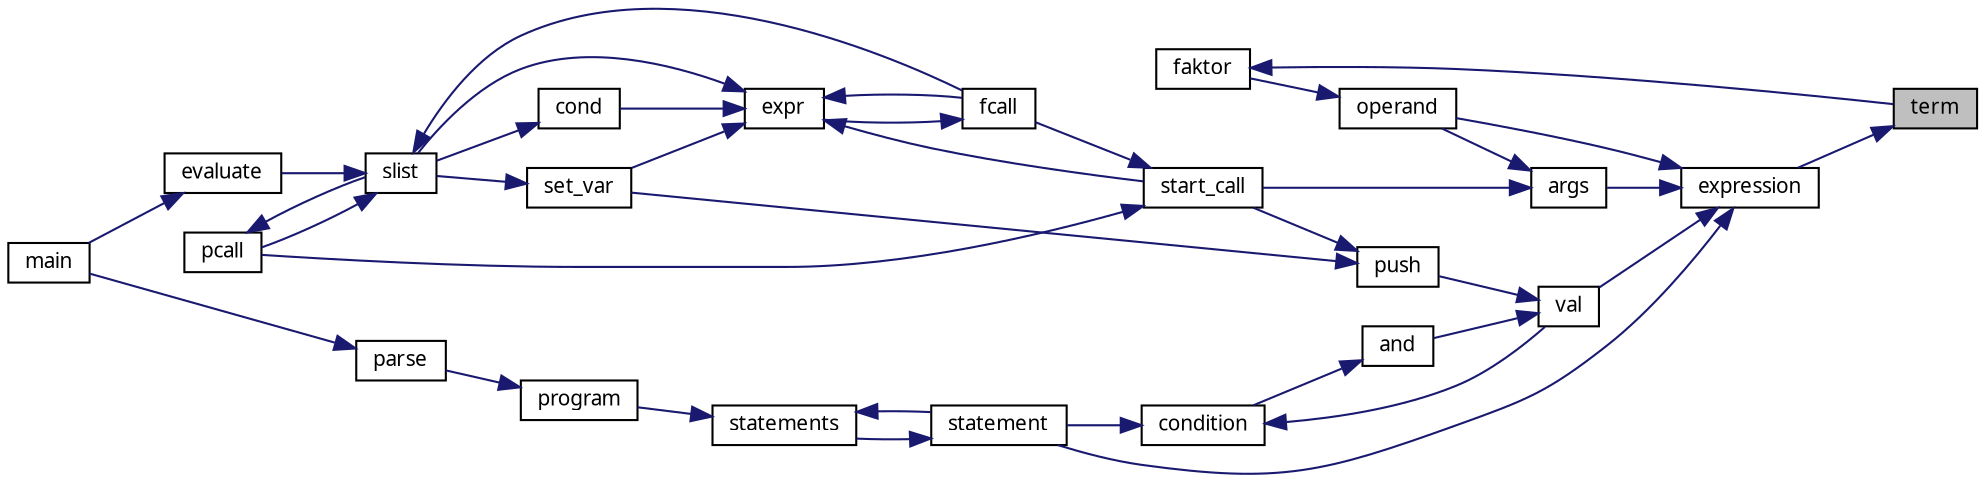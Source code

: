 digraph "term"
{
 // LATEX_PDF_SIZE
  edge [fontname="LiberationSans-Regular.ttf",fontsize="10",labelfontname="LiberationSans-Regular.ttf",labelfontsize="10"];
  node [fontname="LiberationSans-Regular.ttf",fontsize="10",shape=record];
  rankdir="RL";
  Node1 [label="term",height=0.2,width=0.4,color="black", fillcolor="grey75", style="filled", fontcolor="black",tooltip="Parsen von Termen."];
  Node1 -> Node2 [dir="back",color="midnightblue",fontsize="10",style="solid",fontname="LiberationSans-Regular.ttf"];
  Node2 [label="expression",height=0.2,width=0.4,color="black", fillcolor="white", style="filled",URL="$parse_8c.html#ae1b73fa9a679f12f99603a8e036f29a1",tooltip="Parsen von mathematischen Ausdrücken."];
  Node2 -> Node3 [dir="back",color="midnightblue",fontsize="10",style="solid",fontname="LiberationSans-Regular.ttf"];
  Node3 [label="args",height=0.2,width=0.4,color="black", fillcolor="white", style="filled",URL="$parse_8c.html#a2163d6cb4e700c66c35600edcc97aee7",tooltip="Parsen von Argument-Listen."];
  Node3 -> Node4 [dir="back",color="midnightblue",fontsize="10",style="solid",fontname="LiberationSans-Regular.ttf"];
  Node4 [label="operand",height=0.2,width=0.4,color="black", fillcolor="white", style="filled",URL="$parse_8c.html#ab9515122dd01b9c3bf6934505b9d6106",tooltip="Parsen von Operanden."];
  Node4 -> Node5 [dir="back",color="midnightblue",fontsize="10",style="solid",fontname="LiberationSans-Regular.ttf"];
  Node5 [label="faktor",height=0.2,width=0.4,color="black", fillcolor="white", style="filled",URL="$parse_8c.html#a340afd1a010d6fc6a7d4ed1f4cd0abbf",tooltip="Parsen von Faktoren."];
  Node5 -> Node1 [dir="back",color="midnightblue",fontsize="10",style="solid",fontname="LiberationSans-Regular.ttf"];
  Node3 -> Node6 [dir="back",color="midnightblue",fontsize="10",style="solid",fontname="LiberationSans-Regular.ttf"];
  Node6 [label="start_call",height=0.2,width=0.4,color="black", fillcolor="white", style="filled",URL="$eval_8c.html#aae26c99fcd5b82d115189b1122f5d0a0",tooltip=" "];
  Node6 -> Node7 [dir="back",color="midnightblue",fontsize="10",style="solid",fontname="LiberationSans-Regular.ttf"];
  Node7 [label="fcall",height=0.2,width=0.4,color="black", fillcolor="white", style="filled",URL="$eval_8c.html#ac7678808a3b57ca1539a03201cec88be",tooltip=" "];
  Node7 -> Node8 [dir="back",color="midnightblue",fontsize="10",style="solid",fontname="LiberationSans-Regular.ttf"];
  Node8 [label="expr",height=0.2,width=0.4,color="black", fillcolor="white", style="filled",URL="$eval_8c.html#a5d44ae5aa9326005cd76588b7724e2ac",tooltip=" "];
  Node8 -> Node9 [dir="back",color="midnightblue",fontsize="10",style="solid",fontname="LiberationSans-Regular.ttf"];
  Node9 [label="cond",height=0.2,width=0.4,color="black", fillcolor="white", style="filled",URL="$eval_8c.html#a7255fc522dbc6c7f45f35843550b05b4",tooltip=" "];
  Node9 -> Node10 [dir="back",color="midnightblue",fontsize="10",style="solid",fontname="LiberationSans-Regular.ttf"];
  Node10 [label="slist",height=0.2,width=0.4,color="black", fillcolor="white", style="filled",URL="$eval_8c.html#a7fe074caebef01ff0146927c0532f3cc",tooltip=" "];
  Node10 -> Node11 [dir="back",color="midnightblue",fontsize="10",style="solid",fontname="LiberationSans-Regular.ttf"];
  Node11 [label="evaluate",height=0.2,width=0.4,color="black", fillcolor="white", style="filled",URL="$eval_8c.html#a33c097f69f3e7ad2b6d18a5cd45edfd3",tooltip=" "];
  Node11 -> Node12 [dir="back",color="midnightblue",fontsize="10",style="solid",fontname="LiberationSans-Regular.ttf"];
  Node12 [label="main",height=0.2,width=0.4,color="black", fillcolor="white", style="filled",URL="$main_8c.html#ac0f2228420376f4db7e1274f2b41667c",tooltip=" "];
  Node10 -> Node7 [dir="back",color="midnightblue",fontsize="10",style="solid",fontname="LiberationSans-Regular.ttf"];
  Node10 -> Node13 [dir="back",color="midnightblue",fontsize="10",style="solid",fontname="LiberationSans-Regular.ttf"];
  Node13 [label="pcall",height=0.2,width=0.4,color="black", fillcolor="white", style="filled",URL="$eval_8c.html#a1207df5be5fcfe8e47e9c54abadbed96",tooltip=" "];
  Node13 -> Node10 [dir="back",color="midnightblue",fontsize="10",style="solid",fontname="LiberationSans-Regular.ttf"];
  Node8 -> Node7 [dir="back",color="midnightblue",fontsize="10",style="solid",fontname="LiberationSans-Regular.ttf"];
  Node8 -> Node14 [dir="back",color="midnightblue",fontsize="10",style="solid",fontname="LiberationSans-Regular.ttf"];
  Node14 [label="set_var",height=0.2,width=0.4,color="black", fillcolor="white", style="filled",URL="$eval_8c.html#a711e3a83547cbf5cda6e8cc7f6ffc0c4",tooltip=" "];
  Node14 -> Node10 [dir="back",color="midnightblue",fontsize="10",style="solid",fontname="LiberationSans-Regular.ttf"];
  Node8 -> Node10 [dir="back",color="midnightblue",fontsize="10",style="solid",fontname="LiberationSans-Regular.ttf"];
  Node8 -> Node6 [dir="back",color="midnightblue",fontsize="10",style="solid",fontname="LiberationSans-Regular.ttf"];
  Node6 -> Node13 [dir="back",color="midnightblue",fontsize="10",style="solid",fontname="LiberationSans-Regular.ttf"];
  Node2 -> Node4 [dir="back",color="midnightblue",fontsize="10",style="solid",fontname="LiberationSans-Regular.ttf"];
  Node2 -> Node15 [dir="back",color="midnightblue",fontsize="10",style="solid",fontname="LiberationSans-Regular.ttf"];
  Node15 [label="statement",height=0.2,width=0.4,color="black", fillcolor="white", style="filled",URL="$parse_8c.html#a9e6d6b84363b9a09819543e0e7c6cec5",tooltip="Parsen einzelner Anweisungen."];
  Node15 -> Node16 [dir="back",color="midnightblue",fontsize="10",style="solid",fontname="LiberationSans-Regular.ttf"];
  Node16 [label="statements",height=0.2,width=0.4,color="black", fillcolor="white", style="filled",URL="$parse_8c.html#ada9012541773d9eeb63c4a4824786280",tooltip="Parsen einer Liste von Anweisungen."];
  Node16 -> Node17 [dir="back",color="midnightblue",fontsize="10",style="solid",fontname="LiberationSans-Regular.ttf"];
  Node17 [label="program",height=0.2,width=0.4,color="black", fillcolor="white", style="filled",URL="$parse_8c.html#ab260874fc41b7e3057c449f2058e1d03",tooltip=" "];
  Node17 -> Node18 [dir="back",color="midnightblue",fontsize="10",style="solid",fontname="LiberationSans-Regular.ttf"];
  Node18 [label="parse",height=0.2,width=0.4,color="black", fillcolor="white", style="filled",URL="$parse_8c.html#a7bdf8bcb618f165019eb852b26fc6982",tooltip="Hauptfunktion des Parser."];
  Node18 -> Node12 [dir="back",color="midnightblue",fontsize="10",style="solid",fontname="LiberationSans-Regular.ttf"];
  Node16 -> Node15 [dir="back",color="midnightblue",fontsize="10",style="solid",fontname="LiberationSans-Regular.ttf"];
  Node2 -> Node19 [dir="back",color="midnightblue",fontsize="10",style="solid",fontname="LiberationSans-Regular.ttf"];
  Node19 [label="val",height=0.2,width=0.4,color="black", fillcolor="white", style="filled",URL="$parse_8c.html#af308eab887b87fb8f14d8df1dcddad3d",tooltip="Parsen von Wahrheitswerten (ToDo)"];
  Node19 -> Node20 [dir="back",color="midnightblue",fontsize="10",style="solid",fontname="LiberationSans-Regular.ttf"];
  Node20 [label="and",height=0.2,width=0.4,color="black", fillcolor="white", style="filled",URL="$parse_8c.html#a486115f3279c9a99d32888aa9b4122e3",tooltip="Parsen logischer UND-Ausdrücke."];
  Node20 -> Node21 [dir="back",color="midnightblue",fontsize="10",style="solid",fontname="LiberationSans-Regular.ttf"];
  Node21 [label="condition",height=0.2,width=0.4,color="black", fillcolor="white", style="filled",URL="$parse_8c.html#a953fce1ce73d9322eec5ab8d8927cca4",tooltip="Parsen logischer Ausdrücke."];
  Node21 -> Node15 [dir="back",color="midnightblue",fontsize="10",style="solid",fontname="LiberationSans-Regular.ttf"];
  Node21 -> Node19 [dir="back",color="midnightblue",fontsize="10",style="solid",fontname="LiberationSans-Regular.ttf"];
  Node19 -> Node22 [dir="back",color="midnightblue",fontsize="10",style="solid",fontname="LiberationSans-Regular.ttf"];
  Node22 [label="push",height=0.2,width=0.4,color="black", fillcolor="white", style="filled",URL="$eval_8c.html#a21616ef7b9f6694d3ba523226213755e",tooltip=" "];
  Node22 -> Node14 [dir="back",color="midnightblue",fontsize="10",style="solid",fontname="LiberationSans-Regular.ttf"];
  Node22 -> Node6 [dir="back",color="midnightblue",fontsize="10",style="solid",fontname="LiberationSans-Regular.ttf"];
}

